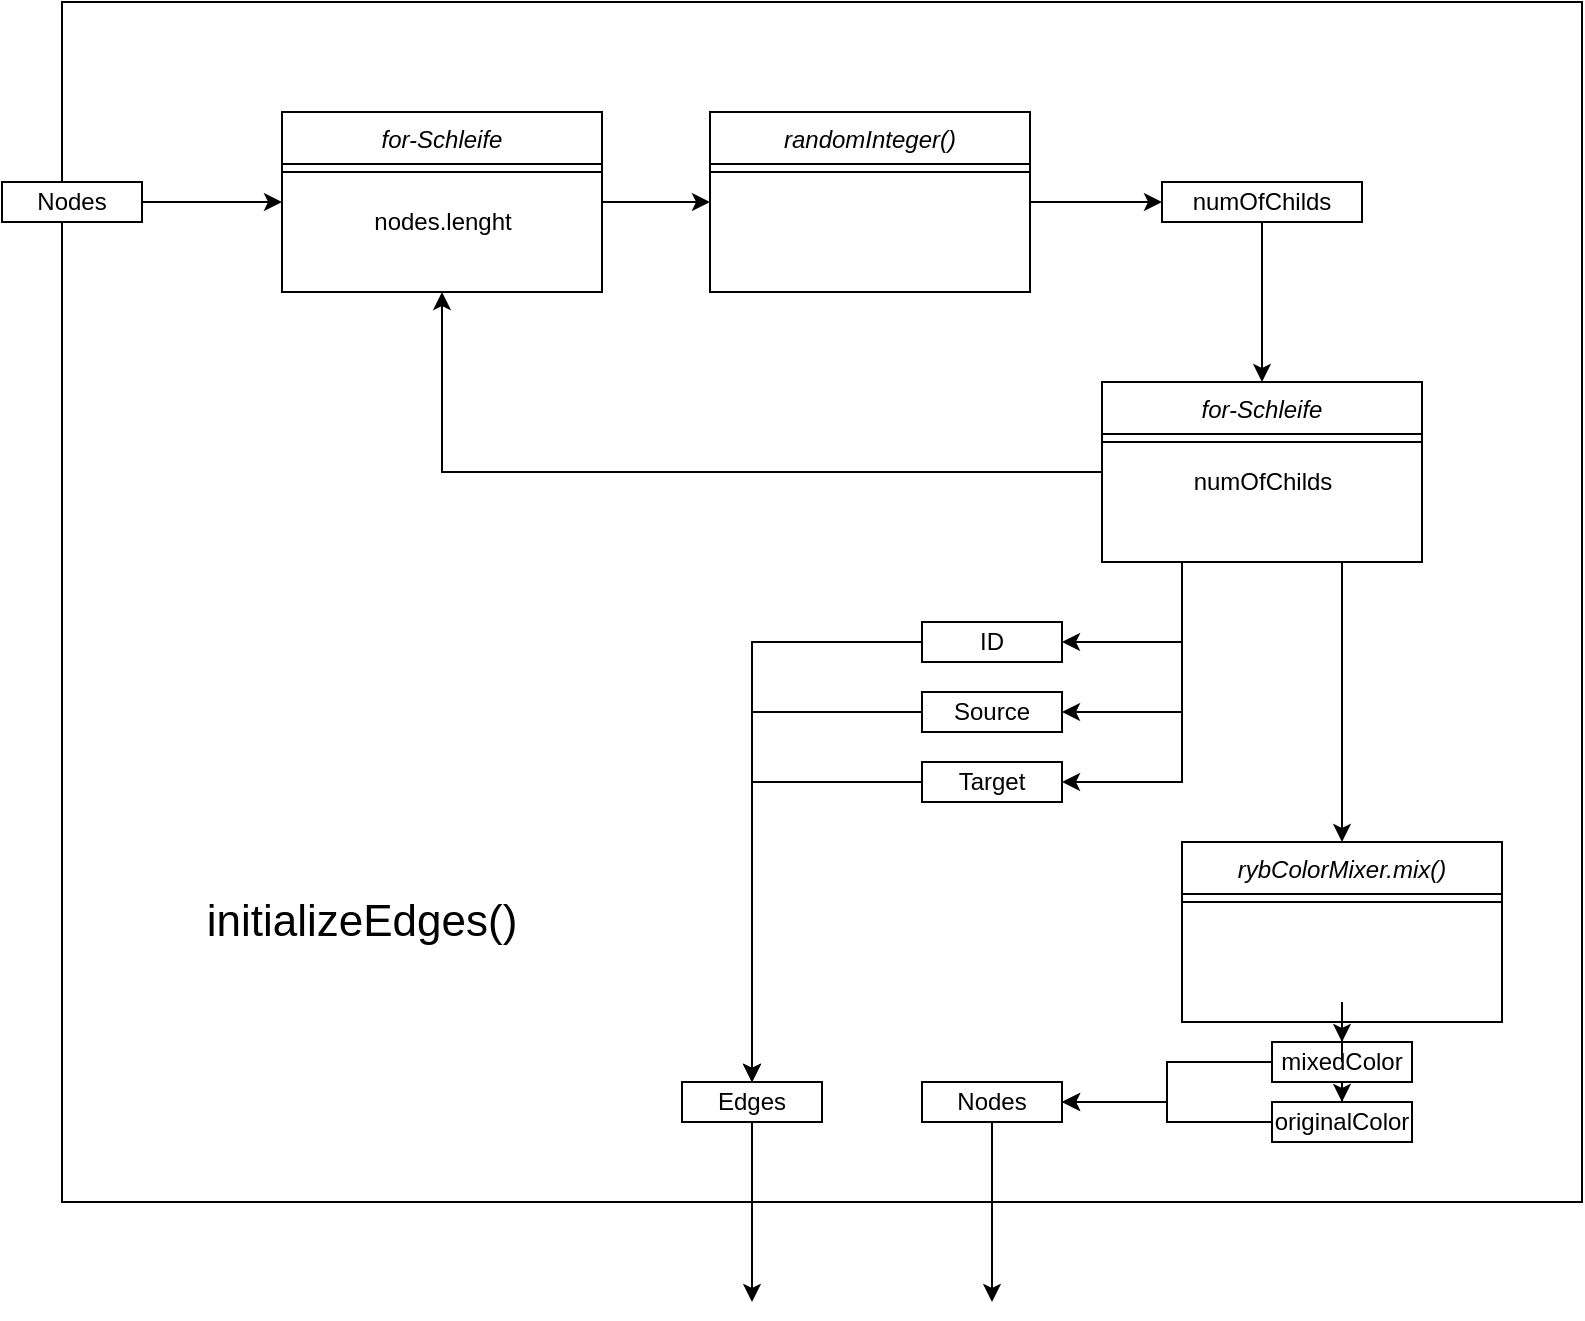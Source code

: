 <mxfile version="14.4.2" type="github"><diagram id="ZcY3M08mQmherzYhLREu" name="Page-1"><mxGraphModel dx="1422" dy="762" grid="1" gridSize="10" guides="1" tooltips="1" connect="1" arrows="1" fold="1" page="1" pageScale="1" pageWidth="827" pageHeight="1169" math="0" shadow="0"><root><mxCell id="0"/><mxCell id="1" parent="0"/><mxCell id="HvQO9gM8xlpZdPDpomVf-1" value="" style="rounded=0;whiteSpace=wrap;html=1;" vertex="1" parent="1"><mxGeometry x="90" y="90" width="760" height="600" as="geometry"/></mxCell><mxCell id="HvQO9gM8xlpZdPDpomVf-5" style="edgeStyle=orthogonalEdgeStyle;rounded=0;orthogonalLoop=1;jettySize=auto;html=1;entryX=0;entryY=0.5;entryDx=0;entryDy=0;" edge="1" parent="1" source="HvQO9gM8xlpZdPDpomVf-2" target="HvQO9gM8xlpZdPDpomVf-3"><mxGeometry relative="1" as="geometry"/></mxCell><mxCell id="HvQO9gM8xlpZdPDpomVf-2" value="Nodes" style="rounded=0;whiteSpace=wrap;html=1;" vertex="1" parent="1"><mxGeometry x="60" y="180" width="70" height="20" as="geometry"/></mxCell><mxCell id="HvQO9gM8xlpZdPDpomVf-9" style="edgeStyle=orthogonalEdgeStyle;rounded=0;orthogonalLoop=1;jettySize=auto;html=1;entryX=0;entryY=0.5;entryDx=0;entryDy=0;" edge="1" parent="1" source="HvQO9gM8xlpZdPDpomVf-3" target="HvQO9gM8xlpZdPDpomVf-7"><mxGeometry relative="1" as="geometry"/></mxCell><mxCell id="HvQO9gM8xlpZdPDpomVf-3" value="for-Schleife" style="swimlane;fontStyle=2;align=center;verticalAlign=top;childLayout=stackLayout;horizontal=1;startSize=26;horizontalStack=0;resizeParent=1;resizeLast=0;collapsible=1;marginBottom=0;rounded=0;shadow=0;strokeWidth=1;" vertex="1" parent="1"><mxGeometry x="200" y="145" width="160" height="90" as="geometry"><mxRectangle x="120" y="80" width="160" height="26" as="alternateBounds"/></mxGeometry></mxCell><mxCell id="HvQO9gM8xlpZdPDpomVf-4" value="" style="line;html=1;strokeWidth=1;align=left;verticalAlign=middle;spacingTop=-1;spacingLeft=3;spacingRight=3;rotatable=0;labelPosition=right;points=[];portConstraint=eastwest;" vertex="1" parent="HvQO9gM8xlpZdPDpomVf-3"><mxGeometry y="26" width="160" height="8" as="geometry"/></mxCell><mxCell id="HvQO9gM8xlpZdPDpomVf-12" style="edgeStyle=orthogonalEdgeStyle;rounded=0;orthogonalLoop=1;jettySize=auto;html=1;" edge="1" parent="1" source="HvQO9gM8xlpZdPDpomVf-7" target="HvQO9gM8xlpZdPDpomVf-10"><mxGeometry relative="1" as="geometry"/></mxCell><mxCell id="HvQO9gM8xlpZdPDpomVf-7" value="randomInteger()" style="swimlane;fontStyle=2;align=center;verticalAlign=top;childLayout=stackLayout;horizontal=1;startSize=26;horizontalStack=0;resizeParent=1;resizeLast=0;collapsible=1;marginBottom=0;rounded=0;shadow=0;strokeWidth=1;" vertex="1" parent="1"><mxGeometry x="414" y="145" width="160" height="90" as="geometry"><mxRectangle x="120" y="80" width="160" height="26" as="alternateBounds"/></mxGeometry></mxCell><mxCell id="HvQO9gM8xlpZdPDpomVf-8" value="" style="line;html=1;strokeWidth=1;align=left;verticalAlign=middle;spacingTop=-1;spacingLeft=3;spacingRight=3;rotatable=0;labelPosition=right;points=[];portConstraint=eastwest;" vertex="1" parent="HvQO9gM8xlpZdPDpomVf-7"><mxGeometry y="26" width="160" height="8" as="geometry"/></mxCell><mxCell id="HvQO9gM8xlpZdPDpomVf-17" style="edgeStyle=orthogonalEdgeStyle;rounded=0;orthogonalLoop=1;jettySize=auto;html=1;entryX=0.5;entryY=0;entryDx=0;entryDy=0;" edge="1" parent="1" source="HvQO9gM8xlpZdPDpomVf-10" target="HvQO9gM8xlpZdPDpomVf-14"><mxGeometry relative="1" as="geometry"/></mxCell><mxCell id="HvQO9gM8xlpZdPDpomVf-10" value="numOfChilds" style="rounded=0;whiteSpace=wrap;html=1;" vertex="1" parent="1"><mxGeometry x="640" y="180" width="100" height="20" as="geometry"/></mxCell><mxCell id="HvQO9gM8xlpZdPDpomVf-13" value="nodes.lenght" style="text;html=1;align=center;verticalAlign=middle;resizable=0;points=[];autosize=1;" vertex="1" parent="1"><mxGeometry x="240" y="190" width="80" height="20" as="geometry"/></mxCell><mxCell id="HvQO9gM8xlpZdPDpomVf-22" style="edgeStyle=orthogonalEdgeStyle;rounded=0;orthogonalLoop=1;jettySize=auto;html=1;entryX=0.5;entryY=0;entryDx=0;entryDy=0;exitX=0.75;exitY=1;exitDx=0;exitDy=0;" edge="1" parent="1" source="HvQO9gM8xlpZdPDpomVf-14" target="HvQO9gM8xlpZdPDpomVf-20"><mxGeometry relative="1" as="geometry"/></mxCell><mxCell id="HvQO9gM8xlpZdPDpomVf-37" style="edgeStyle=orthogonalEdgeStyle;rounded=0;orthogonalLoop=1;jettySize=auto;html=1;exitX=0.25;exitY=1;exitDx=0;exitDy=0;entryX=1;entryY=0.5;entryDx=0;entryDy=0;" edge="1" parent="1" source="HvQO9gM8xlpZdPDpomVf-14" target="HvQO9gM8xlpZdPDpomVf-35"><mxGeometry relative="1" as="geometry"><mxPoint x="650" y="450" as="targetPoint"/><Array as="points"><mxPoint x="650" y="445"/></Array></mxGeometry></mxCell><mxCell id="HvQO9gM8xlpZdPDpomVf-38" style="edgeStyle=orthogonalEdgeStyle;rounded=0;orthogonalLoop=1;jettySize=auto;html=1;exitX=0.25;exitY=1;exitDx=0;exitDy=0;entryX=1;entryY=0.5;entryDx=0;entryDy=0;" edge="1" parent="1" source="HvQO9gM8xlpZdPDpomVf-14" target="HvQO9gM8xlpZdPDpomVf-34"><mxGeometry relative="1" as="geometry"/></mxCell><mxCell id="HvQO9gM8xlpZdPDpomVf-39" style="edgeStyle=orthogonalEdgeStyle;rounded=0;orthogonalLoop=1;jettySize=auto;html=1;exitX=0.25;exitY=1;exitDx=0;exitDy=0;entryX=1;entryY=0.5;entryDx=0;entryDy=0;" edge="1" parent="1" source="HvQO9gM8xlpZdPDpomVf-14" target="HvQO9gM8xlpZdPDpomVf-36"><mxGeometry relative="1" as="geometry"/></mxCell><mxCell id="HvQO9gM8xlpZdPDpomVf-44" style="edgeStyle=orthogonalEdgeStyle;rounded=0;orthogonalLoop=1;jettySize=auto;html=1;entryX=0.5;entryY=1;entryDx=0;entryDy=0;" edge="1" parent="1" source="HvQO9gM8xlpZdPDpomVf-14" target="HvQO9gM8xlpZdPDpomVf-3"><mxGeometry relative="1" as="geometry"/></mxCell><mxCell id="HvQO9gM8xlpZdPDpomVf-14" value="for-Schleife" style="swimlane;fontStyle=2;align=center;verticalAlign=top;childLayout=stackLayout;horizontal=1;startSize=26;horizontalStack=0;resizeParent=1;resizeLast=0;collapsible=1;marginBottom=0;rounded=0;shadow=0;strokeWidth=1;" vertex="1" parent="1"><mxGeometry x="610" y="280" width="160" height="90" as="geometry"><mxRectangle x="120" y="80" width="160" height="26" as="alternateBounds"/></mxGeometry></mxCell><mxCell id="HvQO9gM8xlpZdPDpomVf-15" value="" style="line;html=1;strokeWidth=1;align=left;verticalAlign=middle;spacingTop=-1;spacingLeft=3;spacingRight=3;rotatable=0;labelPosition=right;points=[];portConstraint=eastwest;" vertex="1" parent="HvQO9gM8xlpZdPDpomVf-14"><mxGeometry y="26" width="160" height="8" as="geometry"/></mxCell><mxCell id="HvQO9gM8xlpZdPDpomVf-16" value="numOfChilds" style="text;html=1;align=center;verticalAlign=middle;resizable=0;points=[];autosize=1;" vertex="1" parent="1"><mxGeometry x="650" y="320" width="80" height="20" as="geometry"/></mxCell><mxCell id="HvQO9gM8xlpZdPDpomVf-25" style="edgeStyle=orthogonalEdgeStyle;rounded=0;orthogonalLoop=1;jettySize=auto;html=1;" edge="1" parent="1" source="HvQO9gM8xlpZdPDpomVf-19" target="HvQO9gM8xlpZdPDpomVf-24"><mxGeometry relative="1" as="geometry"/></mxCell><mxCell id="HvQO9gM8xlpZdPDpomVf-28" style="edgeStyle=orthogonalEdgeStyle;rounded=0;orthogonalLoop=1;jettySize=auto;html=1;entryX=1;entryY=0.5;entryDx=0;entryDy=0;" edge="1" parent="1" source="HvQO9gM8xlpZdPDpomVf-19" target="HvQO9gM8xlpZdPDpomVf-26"><mxGeometry relative="1" as="geometry"/></mxCell><mxCell id="HvQO9gM8xlpZdPDpomVf-19" value="mixedColor" style="rounded=0;whiteSpace=wrap;html=1;" vertex="1" parent="1"><mxGeometry x="695" y="610" width="70" height="20" as="geometry"/></mxCell><mxCell id="HvQO9gM8xlpZdPDpomVf-23" style="edgeStyle=orthogonalEdgeStyle;rounded=0;orthogonalLoop=1;jettySize=auto;html=1;entryX=0.5;entryY=0;entryDx=0;entryDy=0;" edge="1" parent="1" source="HvQO9gM8xlpZdPDpomVf-20" target="HvQO9gM8xlpZdPDpomVf-19"><mxGeometry relative="1" as="geometry"/></mxCell><mxCell id="HvQO9gM8xlpZdPDpomVf-20" value="rybColorMixer.mix()" style="swimlane;fontStyle=2;align=center;verticalAlign=top;childLayout=stackLayout;horizontal=1;startSize=26;horizontalStack=0;resizeParent=1;resizeLast=0;collapsible=1;marginBottom=0;rounded=0;shadow=0;strokeWidth=1;" vertex="1" parent="1"><mxGeometry x="650" y="510" width="160" height="90" as="geometry"><mxRectangle x="120" y="80" width="160" height="26" as="alternateBounds"/></mxGeometry></mxCell><mxCell id="HvQO9gM8xlpZdPDpomVf-21" value="" style="line;html=1;strokeWidth=1;align=left;verticalAlign=middle;spacingTop=-1;spacingLeft=3;spacingRight=3;rotatable=0;labelPosition=right;points=[];portConstraint=eastwest;" vertex="1" parent="HvQO9gM8xlpZdPDpomVf-20"><mxGeometry y="26" width="160" height="8" as="geometry"/></mxCell><mxCell id="HvQO9gM8xlpZdPDpomVf-27" style="edgeStyle=orthogonalEdgeStyle;rounded=0;orthogonalLoop=1;jettySize=auto;html=1;entryX=1;entryY=0.5;entryDx=0;entryDy=0;" edge="1" parent="1" source="HvQO9gM8xlpZdPDpomVf-24" target="HvQO9gM8xlpZdPDpomVf-26"><mxGeometry relative="1" as="geometry"/></mxCell><mxCell id="HvQO9gM8xlpZdPDpomVf-24" value="originalColor" style="rounded=0;whiteSpace=wrap;html=1;" vertex="1" parent="1"><mxGeometry x="695" y="640" width="70" height="20" as="geometry"/></mxCell><mxCell id="HvQO9gM8xlpZdPDpomVf-46" style="edgeStyle=orthogonalEdgeStyle;rounded=0;orthogonalLoop=1;jettySize=auto;html=1;" edge="1" parent="1" source="HvQO9gM8xlpZdPDpomVf-26"><mxGeometry relative="1" as="geometry"><mxPoint x="555" y="740" as="targetPoint"/></mxGeometry></mxCell><mxCell id="HvQO9gM8xlpZdPDpomVf-26" value="Nodes" style="rounded=0;whiteSpace=wrap;html=1;" vertex="1" parent="1"><mxGeometry x="520" y="630" width="70" height="20" as="geometry"/></mxCell><mxCell id="HvQO9gM8xlpZdPDpomVf-41" style="edgeStyle=orthogonalEdgeStyle;rounded=0;orthogonalLoop=1;jettySize=auto;html=1;entryX=0.5;entryY=0;entryDx=0;entryDy=0;" edge="1" parent="1" source="HvQO9gM8xlpZdPDpomVf-34" target="HvQO9gM8xlpZdPDpomVf-40"><mxGeometry relative="1" as="geometry"/></mxCell><mxCell id="HvQO9gM8xlpZdPDpomVf-34" value="ID" style="rounded=0;whiteSpace=wrap;html=1;" vertex="1" parent="1"><mxGeometry x="520" y="400" width="70" height="20" as="geometry"/></mxCell><mxCell id="HvQO9gM8xlpZdPDpomVf-42" style="edgeStyle=orthogonalEdgeStyle;rounded=0;orthogonalLoop=1;jettySize=auto;html=1;entryX=0.5;entryY=0;entryDx=0;entryDy=0;" edge="1" parent="1" source="HvQO9gM8xlpZdPDpomVf-35" target="HvQO9gM8xlpZdPDpomVf-40"><mxGeometry relative="1" as="geometry"/></mxCell><mxCell id="HvQO9gM8xlpZdPDpomVf-35" value="Source" style="rounded=0;whiteSpace=wrap;html=1;" vertex="1" parent="1"><mxGeometry x="520" y="435" width="70" height="20" as="geometry"/></mxCell><mxCell id="HvQO9gM8xlpZdPDpomVf-43" style="edgeStyle=orthogonalEdgeStyle;rounded=0;orthogonalLoop=1;jettySize=auto;html=1;entryX=0.5;entryY=0;entryDx=0;entryDy=0;" edge="1" parent="1" source="HvQO9gM8xlpZdPDpomVf-36" target="HvQO9gM8xlpZdPDpomVf-40"><mxGeometry relative="1" as="geometry"/></mxCell><mxCell id="HvQO9gM8xlpZdPDpomVf-36" value="Target" style="rounded=0;whiteSpace=wrap;html=1;" vertex="1" parent="1"><mxGeometry x="520" y="470" width="70" height="20" as="geometry"/></mxCell><mxCell id="HvQO9gM8xlpZdPDpomVf-45" style="edgeStyle=orthogonalEdgeStyle;rounded=0;orthogonalLoop=1;jettySize=auto;html=1;" edge="1" parent="1" source="HvQO9gM8xlpZdPDpomVf-40"><mxGeometry relative="1" as="geometry"><mxPoint x="435" y="740" as="targetPoint"/></mxGeometry></mxCell><mxCell id="HvQO9gM8xlpZdPDpomVf-40" value="Edges" style="rounded=0;whiteSpace=wrap;html=1;" vertex="1" parent="1"><mxGeometry x="400" y="630" width="70" height="20" as="geometry"/></mxCell><mxCell id="HvQO9gM8xlpZdPDpomVf-47" value="&lt;font style=&quot;font-size: 22px&quot;&gt;initializeEdges()&lt;/font&gt;" style="text;html=1;strokeColor=none;fillColor=none;align=center;verticalAlign=middle;whiteSpace=wrap;rounded=0;" vertex="1" parent="1"><mxGeometry x="170" y="540" width="140" height="20" as="geometry"/></mxCell></root></mxGraphModel></diagram></mxfile>